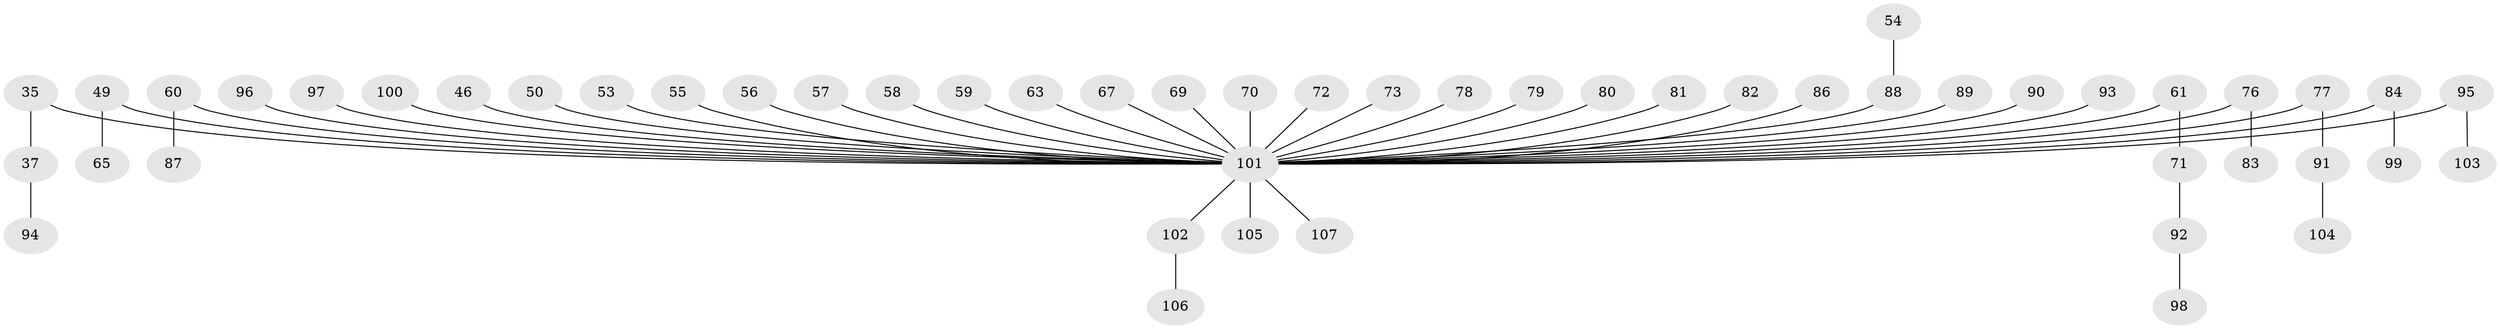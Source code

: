 // original degree distribution, {2: 0.32710280373831774, 6: 0.009345794392523364, 4: 0.08411214953271028, 5: 0.037383177570093455, 3: 0.102803738317757, 1: 0.4392523364485981}
// Generated by graph-tools (version 1.1) at 2025/56/03/04/25 21:56:22]
// undirected, 53 vertices, 52 edges
graph export_dot {
graph [start="1"]
  node [color=gray90,style=filled];
  35 [super="+34"];
  37;
  46;
  49;
  50;
  53;
  54;
  55;
  56;
  57;
  58;
  59;
  60;
  61;
  63;
  65;
  67;
  69;
  70;
  71;
  72;
  73;
  76;
  77;
  78;
  79;
  80;
  81;
  82;
  83;
  84;
  86;
  87;
  88 [super="+26"];
  89;
  90;
  91;
  92;
  93;
  94;
  95;
  96 [super="+28"];
  97;
  98;
  99;
  100;
  101 [super="+11+25+12+45+13+66+42+68+23+85+74+36+75+39"];
  102;
  103;
  104;
  105;
  106;
  107;
  35 -- 37;
  35 -- 101;
  37 -- 94;
  46 -- 101;
  49 -- 65;
  49 -- 101;
  50 -- 101;
  53 -- 101;
  54 -- 88;
  55 -- 101;
  56 -- 101;
  57 -- 101;
  58 -- 101;
  59 -- 101;
  60 -- 87;
  60 -- 101;
  61 -- 71;
  61 -- 101;
  63 -- 101;
  67 -- 101;
  69 -- 101;
  70 -- 101;
  71 -- 92;
  72 -- 101;
  73 -- 101;
  76 -- 83;
  76 -- 101;
  77 -- 91;
  77 -- 101;
  78 -- 101;
  79 -- 101;
  80 -- 101;
  81 -- 101;
  82 -- 101;
  84 -- 99;
  84 -- 101;
  86 -- 101;
  88 -- 101;
  89 -- 101;
  90 -- 101;
  91 -- 104;
  92 -- 98;
  93 -- 101;
  95 -- 103;
  95 -- 101;
  96 -- 101;
  97 -- 101;
  100 -- 101;
  101 -- 107;
  101 -- 102;
  101 -- 105;
  102 -- 106;
}
